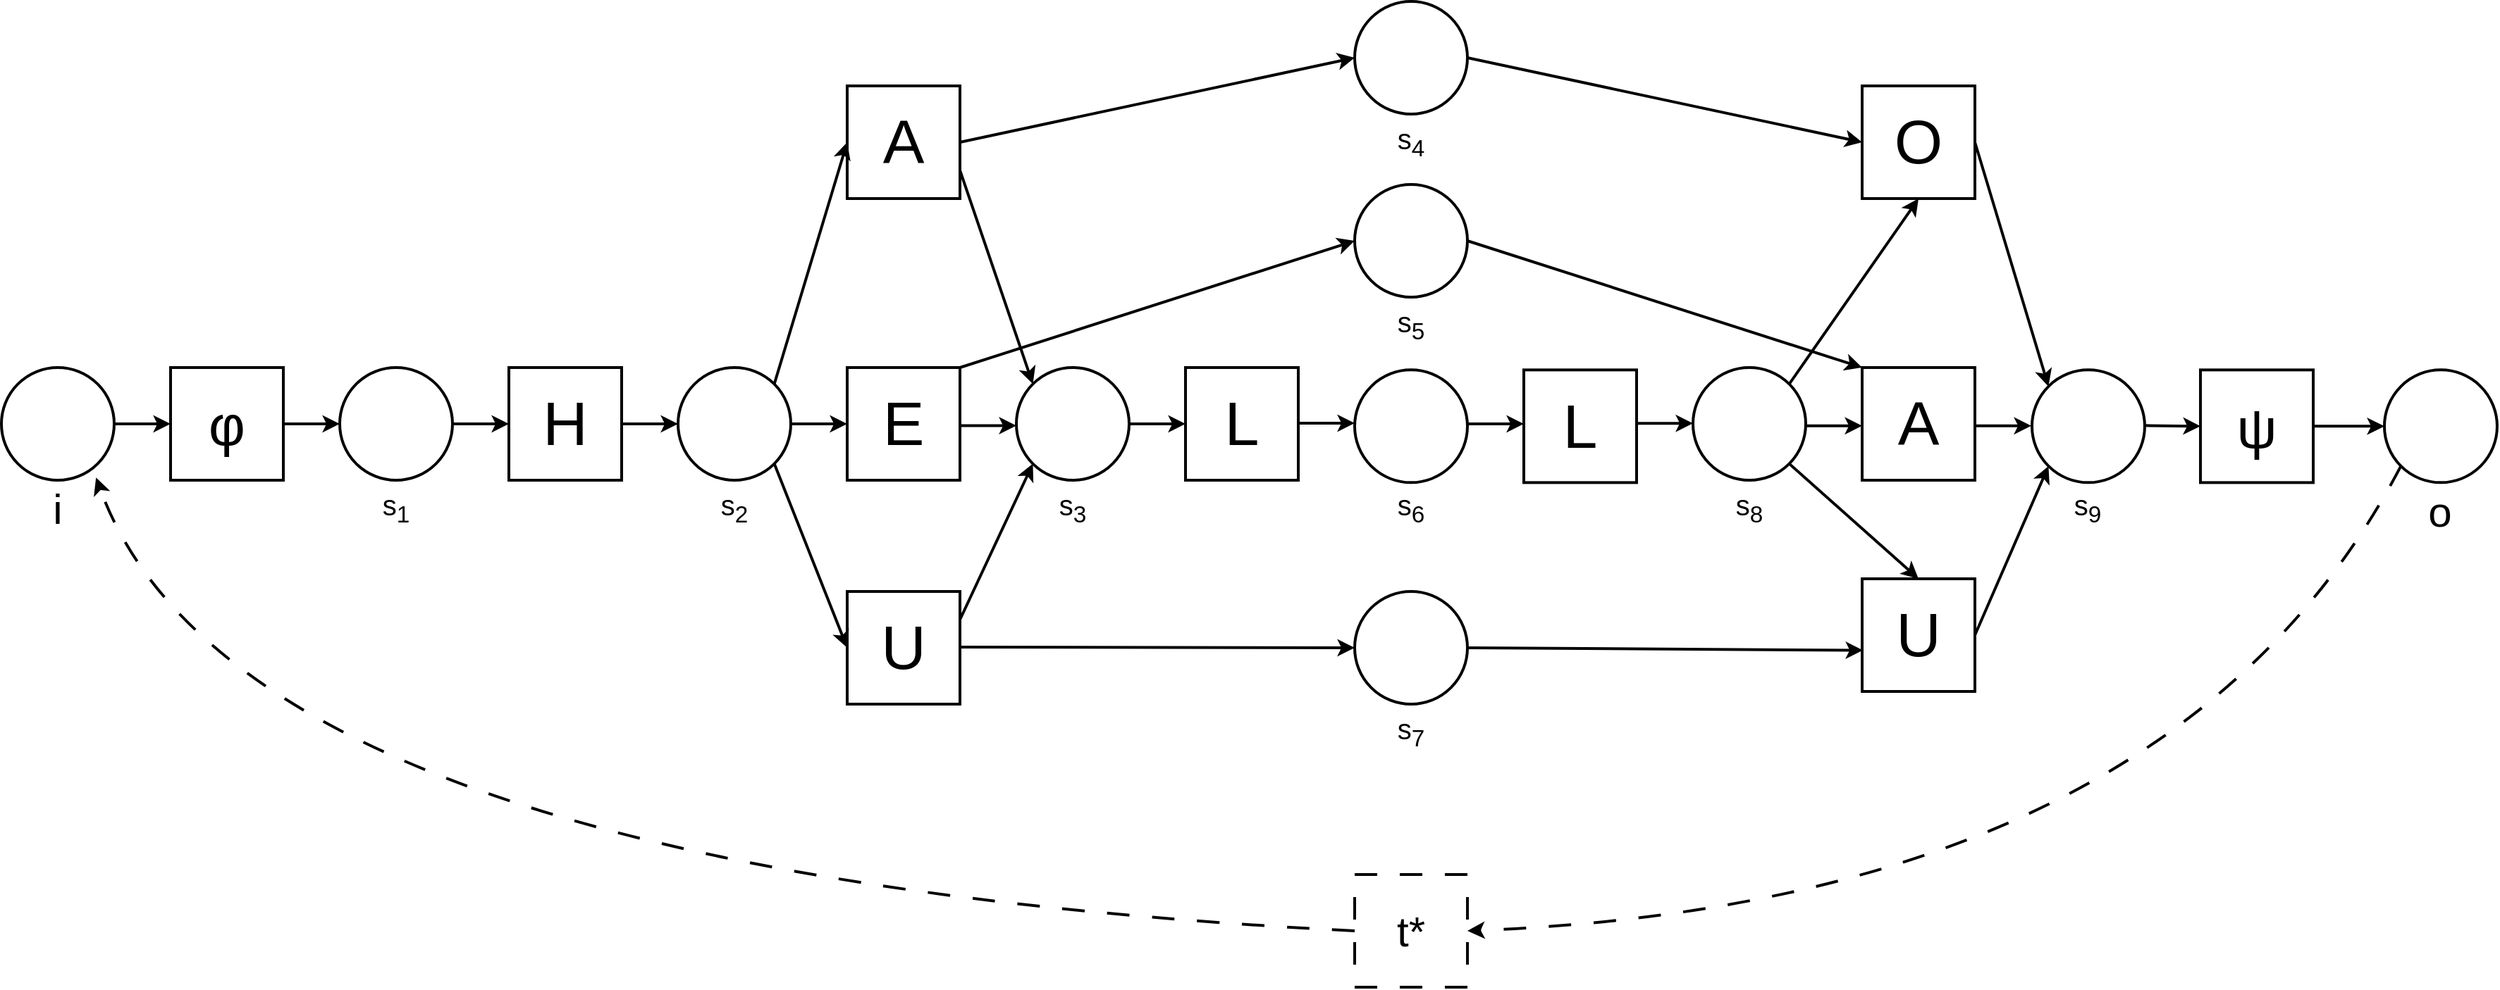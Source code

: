 <mxfile version="22.1.19" type="github">
  <diagram name="Seite-1" id="IBqcnsN6eLZTh5Qhn7dX">
    <mxGraphModel dx="1728" dy="1755" grid="1" gridSize="10" guides="1" tooltips="1" connect="1" arrows="1" fold="1" page="1" pageScale="1" pageWidth="1169" pageHeight="827" math="0" shadow="0">
      <root>
        <mxCell id="0" />
        <mxCell id="1" parent="0" />
        <mxCell id="1YuBAB6H5FNzcQYwjlHQ-1" value="" style="ellipse;whiteSpace=wrap;html=1;aspect=fixed;strokeWidth=2;" parent="1" vertex="1">
          <mxGeometry x="80" y="200" width="80" height="80" as="geometry" />
        </mxCell>
        <mxCell id="1YuBAB6H5FNzcQYwjlHQ-2" value="" style="ellipse;whiteSpace=wrap;html=1;aspect=fixed;strokeWidth=2;" parent="1" vertex="1">
          <mxGeometry x="1040" y="-60" width="80" height="80" as="geometry" />
        </mxCell>
        <mxCell id="1YuBAB6H5FNzcQYwjlHQ-4" value="" style="ellipse;whiteSpace=wrap;html=1;aspect=fixed;strokeWidth=2;" parent="1" vertex="1">
          <mxGeometry x="320" y="200" width="80" height="80" as="geometry" />
        </mxCell>
        <mxCell id="1YuBAB6H5FNzcQYwjlHQ-5" value="" style="ellipse;whiteSpace=wrap;html=1;aspect=fixed;strokeWidth=2;" parent="1" vertex="1">
          <mxGeometry x="1280" y="200" width="80" height="80" as="geometry" />
        </mxCell>
        <mxCell id="1YuBAB6H5FNzcQYwjlHQ-6" value="" style="ellipse;whiteSpace=wrap;html=1;aspect=fixed;strokeWidth=2;" parent="1" vertex="1">
          <mxGeometry x="560" y="200" width="80" height="80" as="geometry" />
        </mxCell>
        <mxCell id="1YuBAB6H5FNzcQYwjlHQ-8" value="φ" style="rounded=0;whiteSpace=wrap;html=1;fontSize=40;strokeWidth=2;" parent="1" vertex="1">
          <mxGeometry x="200" y="200" width="80" height="80" as="geometry" />
        </mxCell>
        <mxCell id="1YuBAB6H5FNzcQYwjlHQ-9" value="H" style="rounded=0;whiteSpace=wrap;html=1;fontSize=44;strokeWidth=2;" parent="1" vertex="1">
          <mxGeometry x="440" y="200" width="80" height="80" as="geometry" />
        </mxCell>
        <mxCell id="1YuBAB6H5FNzcQYwjlHQ-10" value="A" style="rounded=0;whiteSpace=wrap;html=1;fontSize=44;strokeWidth=2;" parent="1" vertex="1">
          <mxGeometry x="680" width="80" height="80" as="geometry" />
        </mxCell>
        <mxCell id="1YuBAB6H5FNzcQYwjlHQ-11" value="L" style="rounded=0;whiteSpace=wrap;html=1;fontSize=44;strokeWidth=2;" parent="1" vertex="1">
          <mxGeometry x="920" y="200" width="80" height="80" as="geometry" />
        </mxCell>
        <mxCell id="1YuBAB6H5FNzcQYwjlHQ-12" value="" style="endArrow=classic;html=1;rounded=0;curved=1;exitX=1;exitY=0.5;exitDx=0;exitDy=0;strokeWidth=2;" parent="1" source="1YuBAB6H5FNzcQYwjlHQ-8" edge="1">
          <mxGeometry width="50" height="50" relative="1" as="geometry">
            <mxPoint x="340" y="290" as="sourcePoint" />
            <mxPoint x="320" y="240" as="targetPoint" />
          </mxGeometry>
        </mxCell>
        <mxCell id="1YuBAB6H5FNzcQYwjlHQ-13" value="" style="endArrow=classic;html=1;rounded=0;curved=1;entryX=0;entryY=0.5;entryDx=0;entryDy=0;exitX=1;exitY=0.5;exitDx=0;exitDy=0;strokeWidth=2;" parent="1" source="1YuBAB6H5FNzcQYwjlHQ-4" target="1YuBAB6H5FNzcQYwjlHQ-9" edge="1">
          <mxGeometry width="50" height="50" relative="1" as="geometry">
            <mxPoint x="340" y="290" as="sourcePoint" />
            <mxPoint x="390" y="240" as="targetPoint" />
          </mxGeometry>
        </mxCell>
        <mxCell id="1YuBAB6H5FNzcQYwjlHQ-15" value="" style="endArrow=classic;html=1;rounded=0;curved=1;exitX=1;exitY=0.5;exitDx=0;exitDy=0;entryX=0;entryY=0.5;entryDx=0;entryDy=0;strokeWidth=2;" parent="1" source="1YuBAB6H5FNzcQYwjlHQ-9" target="1YuBAB6H5FNzcQYwjlHQ-6" edge="1">
          <mxGeometry width="50" height="50" relative="1" as="geometry">
            <mxPoint x="590" y="270" as="sourcePoint" />
            <mxPoint x="640" y="220" as="targetPoint" />
          </mxGeometry>
        </mxCell>
        <mxCell id="1YuBAB6H5FNzcQYwjlHQ-17" value="" style="endArrow=classic;html=1;rounded=0;curved=1;exitX=1;exitY=0;exitDx=0;exitDy=0;entryX=0;entryY=0.5;entryDx=0;entryDy=0;strokeWidth=2;" parent="1" source="1YuBAB6H5FNzcQYwjlHQ-6" target="1YuBAB6H5FNzcQYwjlHQ-10" edge="1">
          <mxGeometry width="50" height="50" relative="1" as="geometry">
            <mxPoint x="590" y="240" as="sourcePoint" />
            <mxPoint x="640" y="240" as="targetPoint" />
          </mxGeometry>
        </mxCell>
        <mxCell id="1YuBAB6H5FNzcQYwjlHQ-19" value="" style="endArrow=classic;html=1;rounded=0;curved=1;exitX=1;exitY=0.5;exitDx=0;exitDy=0;entryX=0;entryY=0.5;entryDx=0;entryDy=0;strokeWidth=2;" parent="1" source="1YuBAB6H5FNzcQYwjlHQ-10" target="1YuBAB6H5FNzcQYwjlHQ-2" edge="1">
          <mxGeometry width="50" height="50" relative="1" as="geometry">
            <mxPoint x="610" y="310" as="sourcePoint" />
            <mxPoint x="660" y="260" as="targetPoint" />
          </mxGeometry>
        </mxCell>
        <mxCell id="1YuBAB6H5FNzcQYwjlHQ-22" value="" style="ellipse;whiteSpace=wrap;html=1;aspect=fixed;strokeWidth=2;" parent="1" vertex="1">
          <mxGeometry x="1040" y="359" width="80" height="80" as="geometry" />
        </mxCell>
        <mxCell id="1YuBAB6H5FNzcQYwjlHQ-23" value="E" style="rounded=0;whiteSpace=wrap;html=1;fontSize=44;strokeWidth=2;" parent="1" vertex="1">
          <mxGeometry x="680" y="200" width="80" height="80" as="geometry" />
        </mxCell>
        <mxCell id="1YuBAB6H5FNzcQYwjlHQ-26" value="" style="endArrow=classic;html=1;rounded=0;curved=1;exitX=1;exitY=0.5;exitDx=0;exitDy=0;strokeWidth=2;entryX=0.007;entryY=0.635;entryDx=0;entryDy=0;entryPerimeter=0;" parent="1" source="1YuBAB6H5FNzcQYwjlHQ-22" target="38OJZpCKWBIkEkBOtK0j-17" edge="1">
          <mxGeometry width="50" height="50" relative="1" as="geometry">
            <mxPoint x="990" y="280" as="sourcePoint" />
            <mxPoint x="1040" y="390" as="targetPoint" />
          </mxGeometry>
        </mxCell>
        <mxCell id="1YuBAB6H5FNzcQYwjlHQ-27" value="" style="endArrow=classic;html=1;rounded=0;curved=1;entryX=0;entryY=0.5;entryDx=0;entryDy=0;exitX=1;exitY=0.5;exitDx=0;exitDy=0;strokeWidth=2;" parent="1" source="1YuBAB6H5FNzcQYwjlHQ-1" target="1YuBAB6H5FNzcQYwjlHQ-8" edge="1">
          <mxGeometry width="50" height="50" relative="1" as="geometry">
            <mxPoint x="390" y="320" as="sourcePoint" />
            <mxPoint x="440" y="390" as="targetPoint" />
          </mxGeometry>
        </mxCell>
        <mxCell id="1YuBAB6H5FNzcQYwjlHQ-28" value="t*" style="rounded=0;whiteSpace=wrap;html=1;dashed=1;dashPattern=8 8;fontSize=30;strokeWidth=2;" parent="1" vertex="1">
          <mxGeometry x="1040" y="560" width="80" height="80" as="geometry" />
        </mxCell>
        <mxCell id="1YuBAB6H5FNzcQYwjlHQ-29" value="" style="endArrow=classic;html=1;rounded=0;curved=1;entryX=1;entryY=0.5;entryDx=0;entryDy=0;exitX=0;exitY=1;exitDx=0;exitDy=0;dashed=1;dashPattern=8 8;strokeWidth=2;" parent="1" source="9U9fe0AIUVm3C8UtWrKh-1" target="1YuBAB6H5FNzcQYwjlHQ-28" edge="1">
          <mxGeometry width="50" height="50" relative="1" as="geometry">
            <mxPoint x="980" y="350" as="sourcePoint" />
            <mxPoint x="890" y="430" as="targetPoint" />
            <Array as="points">
              <mxPoint x="1620" y="580" />
            </Array>
          </mxGeometry>
        </mxCell>
        <mxCell id="1YuBAB6H5FNzcQYwjlHQ-30" value="" style="endArrow=classic;html=1;rounded=0;curved=1;entryX=0.839;entryY=0.977;entryDx=0;entryDy=0;exitX=0;exitY=0.5;exitDx=0;exitDy=0;dashed=1;dashPattern=8 8;entryPerimeter=0;strokeWidth=2;" parent="1" source="1YuBAB6H5FNzcQYwjlHQ-28" target="1YuBAB6H5FNzcQYwjlHQ-1" edge="1">
          <mxGeometry width="50" height="50" relative="1" as="geometry">
            <mxPoint x="660" y="334" as="sourcePoint" />
            <mxPoint x="340" y="494" as="targetPoint" />
            <Array as="points">
              <mxPoint x="250" y="560" />
            </Array>
          </mxGeometry>
        </mxCell>
        <mxCell id="9U9fe0AIUVm3C8UtWrKh-1" value="" style="ellipse;whiteSpace=wrap;html=1;aspect=fixed;strokeWidth=2;" parent="1" vertex="1">
          <mxGeometry x="1770.48" y="201.68" width="80" height="80" as="geometry" />
        </mxCell>
        <mxCell id="9U9fe0AIUVm3C8UtWrKh-2" value="ψ" style="rounded=0;whiteSpace=wrap;html=1;fontSize=40;strokeWidth=2;" parent="1" vertex="1">
          <mxGeometry x="1640" y="201.68" width="80" height="80" as="geometry" />
        </mxCell>
        <mxCell id="9U9fe0AIUVm3C8UtWrKh-3" value="" style="endArrow=classic;html=1;rounded=0;curved=1;exitX=1;exitY=0.5;exitDx=0;exitDy=0;strokeWidth=2;entryX=0;entryY=0.5;entryDx=0;entryDy=0;" parent="1" source="9U9fe0AIUVm3C8UtWrKh-2" target="9U9fe0AIUVm3C8UtWrKh-1" edge="1">
          <mxGeometry width="50" height="50" relative="1" as="geometry">
            <mxPoint x="1800.48" y="291.68" as="sourcePoint" />
            <mxPoint x="1760" y="210" as="targetPoint" />
          </mxGeometry>
        </mxCell>
        <mxCell id="9U9fe0AIUVm3C8UtWrKh-4" value="" style="endArrow=classic;html=1;rounded=0;curved=1;exitX=1;exitY=0;exitDx=0;exitDy=0;entryX=0.5;entryY=1;entryDx=0;entryDy=0;strokeWidth=2;" parent="1" source="1YuBAB6H5FNzcQYwjlHQ-5" target="38OJZpCKWBIkEkBOtK0j-16" edge="1">
          <mxGeometry width="50" height="50" relative="1" as="geometry">
            <mxPoint x="1370" y="239.66" as="sourcePoint" />
            <mxPoint x="1410" y="239.66" as="targetPoint" />
          </mxGeometry>
        </mxCell>
        <mxCell id="38OJZpCKWBIkEkBOtK0j-1" value="i" style="text;html=1;strokeColor=none;fillColor=none;align=center;verticalAlign=middle;whiteSpace=wrap;rounded=0;fontSize=30;" parent="1" vertex="1">
          <mxGeometry x="90" y="280" width="60" height="40" as="geometry" />
        </mxCell>
        <mxCell id="38OJZpCKWBIkEkBOtK0j-2" value="o" style="text;html=1;strokeColor=none;fillColor=none;align=center;verticalAlign=middle;whiteSpace=wrap;rounded=0;fontSize=30;" parent="1" vertex="1">
          <mxGeometry x="1780.48" y="281.68" width="60" height="40" as="geometry" />
        </mxCell>
        <mxCell id="38OJZpCKWBIkEkBOtK0j-3" value="s&lt;sub&gt;1&lt;/sub&gt;" style="text;html=1;strokeColor=none;fillColor=none;align=center;verticalAlign=middle;whiteSpace=wrap;rounded=0;fontSize=20;" parent="1" vertex="1">
          <mxGeometry x="330" y="280" width="60" height="40" as="geometry" />
        </mxCell>
        <mxCell id="38OJZpCKWBIkEkBOtK0j-5" value="&lt;div style=&quot;font-size: 20px;&quot;&gt;s&lt;sub&gt;2&lt;/sub&gt;&lt;/div&gt;" style="text;html=1;strokeColor=none;fillColor=none;align=center;verticalAlign=middle;whiteSpace=wrap;rounded=0;fontSize=20;" parent="1" vertex="1">
          <mxGeometry x="570" y="280" width="60" height="40" as="geometry" />
        </mxCell>
        <mxCell id="38OJZpCKWBIkEkBOtK0j-6" value="s&lt;sub&gt;4&lt;/sub&gt;" style="text;html=1;strokeColor=none;fillColor=none;align=center;verticalAlign=middle;whiteSpace=wrap;rounded=0;fontSize=20;" parent="1" vertex="1">
          <mxGeometry x="1050" y="20" width="60" height="40" as="geometry" />
        </mxCell>
        <mxCell id="38OJZpCKWBIkEkBOtK0j-7" value="s&lt;sub&gt;7&lt;/sub&gt;" style="text;html=1;strokeColor=none;fillColor=none;align=center;verticalAlign=middle;whiteSpace=wrap;rounded=0;fontSize=20;" parent="1" vertex="1">
          <mxGeometry x="1050" y="439" width="60" height="40" as="geometry" />
        </mxCell>
        <mxCell id="38OJZpCKWBIkEkBOtK0j-8" value="s&lt;sub&gt;8&lt;/sub&gt;" style="text;html=1;strokeColor=none;fillColor=none;align=center;verticalAlign=middle;whiteSpace=wrap;rounded=0;fontSize=20;" parent="1" vertex="1">
          <mxGeometry x="1290" y="280" width="60" height="40" as="geometry" />
        </mxCell>
        <mxCell id="38OJZpCKWBIkEkBOtK0j-10" value="" style="endArrow=classic;html=1;rounded=0;curved=1;entryX=0;entryY=0.5;entryDx=0;entryDy=0;strokeWidth=2;exitX=1;exitY=0.5;exitDx=0;exitDy=0;" parent="1" source="1YuBAB6H5FNzcQYwjlHQ-6" target="1YuBAB6H5FNzcQYwjlHQ-23" edge="1">
          <mxGeometry width="50" height="50" relative="1" as="geometry">
            <mxPoint x="590" y="240" as="sourcePoint" />
            <mxPoint x="670" y="130" as="targetPoint" />
          </mxGeometry>
        </mxCell>
        <mxCell id="38OJZpCKWBIkEkBOtK0j-11" value="" style="ellipse;whiteSpace=wrap;html=1;aspect=fixed;strokeWidth=2;" parent="1" vertex="1">
          <mxGeometry x="800" y="200" width="80" height="80" as="geometry" />
        </mxCell>
        <mxCell id="38OJZpCKWBIkEkBOtK0j-12" value="s&lt;sub&gt;3&lt;/sub&gt;" style="text;html=1;strokeColor=none;fillColor=none;align=center;verticalAlign=middle;whiteSpace=wrap;rounded=0;fontSize=20;" parent="1" vertex="1">
          <mxGeometry x="810" y="280" width="60" height="40" as="geometry" />
        </mxCell>
        <mxCell id="38OJZpCKWBIkEkBOtK0j-16" value="O" style="rounded=0;whiteSpace=wrap;html=1;fontSize=44;strokeWidth=2;" parent="1" vertex="1">
          <mxGeometry x="1400" width="80" height="80" as="geometry" />
        </mxCell>
        <mxCell id="38OJZpCKWBIkEkBOtK0j-17" value="U" style="rounded=0;whiteSpace=wrap;html=1;fontSize=44;strokeWidth=2;" parent="1" vertex="1">
          <mxGeometry x="1400" y="350" width="80" height="80" as="geometry" />
        </mxCell>
        <mxCell id="38OJZpCKWBIkEkBOtK0j-18" value="" style="endArrow=classic;html=1;rounded=0;curved=1;strokeWidth=2;entryX=0;entryY=0.5;entryDx=0;entryDy=0;exitX=1;exitY=0.5;exitDx=0;exitDy=0;" parent="1" source="1YuBAB6H5FNzcQYwjlHQ-2" target="38OJZpCKWBIkEkBOtK0j-16" edge="1">
          <mxGeometry width="50" height="50" relative="1" as="geometry">
            <mxPoint x="1020" y="-30" as="sourcePoint" />
            <mxPoint x="1131" y="-19.59" as="targetPoint" />
          </mxGeometry>
        </mxCell>
        <mxCell id="38OJZpCKWBIkEkBOtK0j-19" value="" style="endArrow=classic;html=1;rounded=0;curved=1;exitX=1;exitY=1;exitDx=0;exitDy=0;entryX=0.5;entryY=0;entryDx=0;entryDy=0;strokeWidth=2;" parent="1" source="1YuBAB6H5FNzcQYwjlHQ-5" target="38OJZpCKWBIkEkBOtK0j-17" edge="1">
          <mxGeometry width="50" height="50" relative="1" as="geometry">
            <mxPoint x="1376" y="236" as="sourcePoint" />
            <mxPoint x="1420" y="150" as="targetPoint" />
          </mxGeometry>
        </mxCell>
        <mxCell id="38OJZpCKWBIkEkBOtK0j-20" value="" style="ellipse;whiteSpace=wrap;html=1;aspect=fixed;strokeWidth=2;" parent="1" vertex="1">
          <mxGeometry x="1520.48" y="201.68" width="80" height="80" as="geometry" />
        </mxCell>
        <mxCell id="38OJZpCKWBIkEkBOtK0j-21" value="s&lt;sub&gt;9&lt;/sub&gt;" style="text;html=1;strokeColor=none;fillColor=none;align=center;verticalAlign=middle;whiteSpace=wrap;rounded=0;fontSize=20;" parent="1" vertex="1">
          <mxGeometry x="1530.48" y="280" width="60" height="40" as="geometry" />
        </mxCell>
        <mxCell id="38OJZpCKWBIkEkBOtK0j-22" value="" style="endArrow=classic;html=1;rounded=0;curved=1;exitX=1;exitY=0.5;exitDx=0;exitDy=0;strokeWidth=2;entryX=0;entryY=0;entryDx=0;entryDy=0;" parent="1" source="38OJZpCKWBIkEkBOtK0j-16" target="38OJZpCKWBIkEkBOtK0j-20" edge="1">
          <mxGeometry width="50" height="50" relative="1" as="geometry">
            <mxPoint x="1500" y="100.0" as="sourcePoint" />
            <mxPoint x="1520" y="190" as="targetPoint" />
          </mxGeometry>
        </mxCell>
        <mxCell id="38OJZpCKWBIkEkBOtK0j-23" value="" style="endArrow=classic;html=1;rounded=0;curved=1;exitX=1;exitY=0.5;exitDx=0;exitDy=0;strokeWidth=2;entryX=0;entryY=1;entryDx=0;entryDy=0;" parent="1" source="38OJZpCKWBIkEkBOtK0j-17" target="38OJZpCKWBIkEkBOtK0j-20" edge="1">
          <mxGeometry width="50" height="50" relative="1" as="geometry">
            <mxPoint x="1500.8" y="356.72" as="sourcePoint" />
            <mxPoint x="1500" y="290" as="targetPoint" />
          </mxGeometry>
        </mxCell>
        <mxCell id="38OJZpCKWBIkEkBOtK0j-24" value="" style="endArrow=classic;html=1;rounded=0;curved=1;exitX=1;exitY=0.5;exitDx=0;exitDy=0;entryX=0;entryY=0.5;entryDx=0;entryDy=0;strokeWidth=2;" parent="1" target="9U9fe0AIUVm3C8UtWrKh-2" edge="1">
          <mxGeometry width="50" height="50" relative="1" as="geometry">
            <mxPoint x="1600.48" y="241.18" as="sourcePoint" />
            <mxPoint x="1660.48" y="241.18" as="targetPoint" />
          </mxGeometry>
        </mxCell>
        <mxCell id="krbLCkrSHvg6wF0_8CoV-1" value="U" style="rounded=0;whiteSpace=wrap;html=1;fontSize=44;strokeWidth=2;" parent="1" vertex="1">
          <mxGeometry x="680" y="359" width="80" height="80" as="geometry" />
        </mxCell>
        <mxCell id="krbLCkrSHvg6wF0_8CoV-2" value="" style="endArrow=classic;html=1;rounded=0;curved=1;entryX=0;entryY=0.5;entryDx=0;entryDy=0;strokeWidth=2;exitX=1;exitY=1;exitDx=0;exitDy=0;" parent="1" source="1YuBAB6H5FNzcQYwjlHQ-6" target="krbLCkrSHvg6wF0_8CoV-1" edge="1">
          <mxGeometry width="50" height="50" relative="1" as="geometry">
            <mxPoint x="585" y="277" as="sourcePoint" />
            <mxPoint x="667" y="139" as="targetPoint" />
          </mxGeometry>
        </mxCell>
        <mxCell id="krbLCkrSHvg6wF0_8CoV-4" value="A" style="rounded=0;whiteSpace=wrap;html=1;fontSize=44;strokeWidth=2;" parent="1" vertex="1">
          <mxGeometry x="1400" y="200" width="80" height="80" as="geometry" />
        </mxCell>
        <mxCell id="krbLCkrSHvg6wF0_8CoV-5" value="" style="endArrow=classic;html=1;rounded=0;curved=1;exitX=1;exitY=0.5;exitDx=0;exitDy=0;strokeWidth=2;entryX=0;entryY=0.5;entryDx=0;entryDy=0;" parent="1" target="1YuBAB6H5FNzcQYwjlHQ-22" edge="1">
          <mxGeometry width="50" height="50" relative="1" as="geometry">
            <mxPoint x="760" y="398.5" as="sourcePoint" />
            <mxPoint x="900" y="400" as="targetPoint" />
          </mxGeometry>
        </mxCell>
        <mxCell id="krbLCkrSHvg6wF0_8CoV-6" value="" style="endArrow=classic;html=1;rounded=0;curved=1;exitX=1;exitY=0.5;exitDx=0;exitDy=0;entryX=0;entryY=0.5;entryDx=0;entryDy=0;strokeWidth=2;" parent="1" edge="1">
          <mxGeometry width="50" height="50" relative="1" as="geometry">
            <mxPoint x="760" y="241.26" as="sourcePoint" />
            <mxPoint x="800" y="241.26" as="targetPoint" />
          </mxGeometry>
        </mxCell>
        <mxCell id="krbLCkrSHvg6wF0_8CoV-7" value="" style="endArrow=classic;html=1;rounded=0;curved=1;exitX=1;exitY=0.5;exitDx=0;exitDy=0;entryX=0;entryY=0.5;entryDx=0;entryDy=0;strokeWidth=2;" parent="1" edge="1">
          <mxGeometry width="50" height="50" relative="1" as="geometry">
            <mxPoint x="880" y="239.96" as="sourcePoint" />
            <mxPoint x="920" y="239.96" as="targetPoint" />
          </mxGeometry>
        </mxCell>
        <mxCell id="krbLCkrSHvg6wF0_8CoV-8" value="" style="endArrow=classic;html=1;rounded=0;curved=1;entryX=0;entryY=0;entryDx=0;entryDy=0;strokeWidth=2;exitX=1;exitY=0.75;exitDx=0;exitDy=0;" parent="1" source="1YuBAB6H5FNzcQYwjlHQ-10" target="38OJZpCKWBIkEkBOtK0j-11" edge="1">
          <mxGeometry width="50" height="50" relative="1" as="geometry">
            <mxPoint x="780" y="120" as="sourcePoint" />
            <mxPoint x="920" y="110" as="targetPoint" />
          </mxGeometry>
        </mxCell>
        <mxCell id="krbLCkrSHvg6wF0_8CoV-9" value="" style="endArrow=classic;html=1;rounded=0;curved=1;entryX=0;entryY=1;entryDx=0;entryDy=0;strokeWidth=2;exitX=1;exitY=0.25;exitDx=0;exitDy=0;" parent="1" source="krbLCkrSHvg6wF0_8CoV-1" target="38OJZpCKWBIkEkBOtK0j-11" edge="1">
          <mxGeometry width="50" height="50" relative="1" as="geometry">
            <mxPoint x="770" y="130" as="sourcePoint" />
            <mxPoint x="850" y="210" as="targetPoint" />
          </mxGeometry>
        </mxCell>
        <mxCell id="krbLCkrSHvg6wF0_8CoV-12" value="L" style="rounded=0;whiteSpace=wrap;html=1;fontSize=44;strokeWidth=2;" parent="1" vertex="1">
          <mxGeometry x="1160" y="201.68" width="80" height="80" as="geometry" />
        </mxCell>
        <mxCell id="krbLCkrSHvg6wF0_8CoV-13" value="" style="ellipse;whiteSpace=wrap;html=1;aspect=fixed;strokeWidth=2;" parent="1" vertex="1">
          <mxGeometry x="1040" y="201.68" width="80" height="80" as="geometry" />
        </mxCell>
        <mxCell id="krbLCkrSHvg6wF0_8CoV-14" value="" style="endArrow=classic;html=1;rounded=0;curved=1;exitX=1;exitY=0.5;exitDx=0;exitDy=0;entryX=0;entryY=0.5;entryDx=0;entryDy=0;strokeWidth=2;" parent="1" edge="1">
          <mxGeometry width="50" height="50" relative="1" as="geometry">
            <mxPoint x="1120" y="239.96" as="sourcePoint" />
            <mxPoint x="1160" y="239.96" as="targetPoint" />
          </mxGeometry>
        </mxCell>
        <mxCell id="krbLCkrSHvg6wF0_8CoV-15" value="" style="endArrow=classic;html=1;rounded=0;curved=1;exitX=1;exitY=0.5;exitDx=0;exitDy=0;entryX=0;entryY=0.5;entryDx=0;entryDy=0;strokeWidth=2;" parent="1" edge="1">
          <mxGeometry width="50" height="50" relative="1" as="geometry">
            <mxPoint x="1000" y="239.5" as="sourcePoint" />
            <mxPoint x="1040" y="239.5" as="targetPoint" />
          </mxGeometry>
        </mxCell>
        <mxCell id="krbLCkrSHvg6wF0_8CoV-16" value="s&lt;sub&gt;6&lt;/sub&gt;" style="text;html=1;strokeColor=none;fillColor=none;align=center;verticalAlign=middle;whiteSpace=wrap;rounded=0;fontSize=20;" parent="1" vertex="1">
          <mxGeometry x="1050" y="280" width="60" height="40" as="geometry" />
        </mxCell>
        <mxCell id="krbLCkrSHvg6wF0_8CoV-17" value="" style="endArrow=classic;html=1;rounded=0;curved=1;exitX=1;exitY=0.5;exitDx=0;exitDy=0;entryX=0;entryY=0.5;entryDx=0;entryDy=0;strokeWidth=2;" parent="1" edge="1">
          <mxGeometry width="50" height="50" relative="1" as="geometry">
            <mxPoint x="1240" y="239.58" as="sourcePoint" />
            <mxPoint x="1280" y="239.58" as="targetPoint" />
          </mxGeometry>
        </mxCell>
        <mxCell id="krbLCkrSHvg6wF0_8CoV-19" value="" style="endArrow=classic;html=1;rounded=0;curved=1;exitX=1;exitY=0.5;exitDx=0;exitDy=0;entryX=0;entryY=0.5;entryDx=0;entryDy=0;strokeWidth=2;" parent="1" edge="1">
          <mxGeometry width="50" height="50" relative="1" as="geometry">
            <mxPoint x="1360" y="241.34" as="sourcePoint" />
            <mxPoint x="1400" y="241.34" as="targetPoint" />
          </mxGeometry>
        </mxCell>
        <mxCell id="krbLCkrSHvg6wF0_8CoV-20" value="" style="endArrow=classic;html=1;rounded=0;curved=1;exitX=1;exitY=0.5;exitDx=0;exitDy=0;entryX=0;entryY=0.5;entryDx=0;entryDy=0;strokeWidth=2;" parent="1" edge="1">
          <mxGeometry width="50" height="50" relative="1" as="geometry">
            <mxPoint x="1480" y="241.34" as="sourcePoint" />
            <mxPoint x="1520" y="241.34" as="targetPoint" />
          </mxGeometry>
        </mxCell>
        <mxCell id="9GnmneFGxw7417pQnuKy-1" value="" style="ellipse;whiteSpace=wrap;html=1;aspect=fixed;strokeWidth=2;" vertex="1" parent="1">
          <mxGeometry x="1040" y="70" width="80" height="80" as="geometry" />
        </mxCell>
        <mxCell id="9GnmneFGxw7417pQnuKy-2" value="s&lt;sub&gt;5&lt;/sub&gt;" style="text;html=1;strokeColor=none;fillColor=none;align=center;verticalAlign=middle;whiteSpace=wrap;rounded=0;fontSize=20;" vertex="1" parent="1">
          <mxGeometry x="1050" y="150" width="60" height="40" as="geometry" />
        </mxCell>
        <mxCell id="9GnmneFGxw7417pQnuKy-3" value="" style="endArrow=classic;html=1;rounded=0;curved=1;exitX=1;exitY=0;exitDx=0;exitDy=0;strokeWidth=2;entryX=0;entryY=0.5;entryDx=0;entryDy=0;" edge="1" parent="1" source="1YuBAB6H5FNzcQYwjlHQ-23" target="9GnmneFGxw7417pQnuKy-1">
          <mxGeometry width="50" height="50" relative="1" as="geometry">
            <mxPoint x="760" y="99.5" as="sourcePoint" />
            <mxPoint x="1020" y="110" as="targetPoint" />
          </mxGeometry>
        </mxCell>
        <mxCell id="9GnmneFGxw7417pQnuKy-4" value="" style="endArrow=classic;html=1;rounded=0;curved=1;entryX=0;entryY=0;entryDx=0;entryDy=0;strokeWidth=2;exitX=1;exitY=0.5;exitDx=0;exitDy=0;" edge="1" parent="1" source="9GnmneFGxw7417pQnuKy-1" target="krbLCkrSHvg6wF0_8CoV-4">
          <mxGeometry width="50" height="50" relative="1" as="geometry">
            <mxPoint x="1150" y="120" as="sourcePoint" />
            <mxPoint x="1400" y="99.5" as="targetPoint" />
          </mxGeometry>
        </mxCell>
      </root>
    </mxGraphModel>
  </diagram>
</mxfile>
